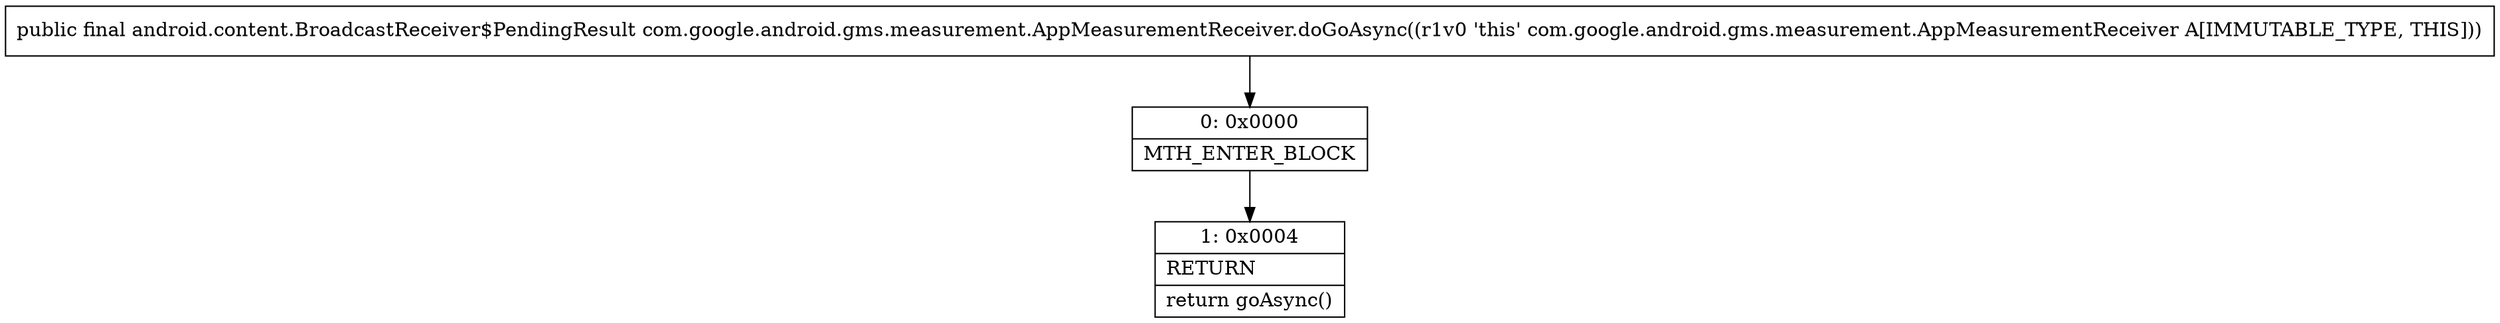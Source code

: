 digraph "CFG forcom.google.android.gms.measurement.AppMeasurementReceiver.doGoAsync()Landroid\/content\/BroadcastReceiver$PendingResult;" {
Node_0 [shape=record,label="{0\:\ 0x0000|MTH_ENTER_BLOCK\l}"];
Node_1 [shape=record,label="{1\:\ 0x0004|RETURN\l|return goAsync()\l}"];
MethodNode[shape=record,label="{public final android.content.BroadcastReceiver$PendingResult com.google.android.gms.measurement.AppMeasurementReceiver.doGoAsync((r1v0 'this' com.google.android.gms.measurement.AppMeasurementReceiver A[IMMUTABLE_TYPE, THIS])) }"];
MethodNode -> Node_0;
Node_0 -> Node_1;
}

